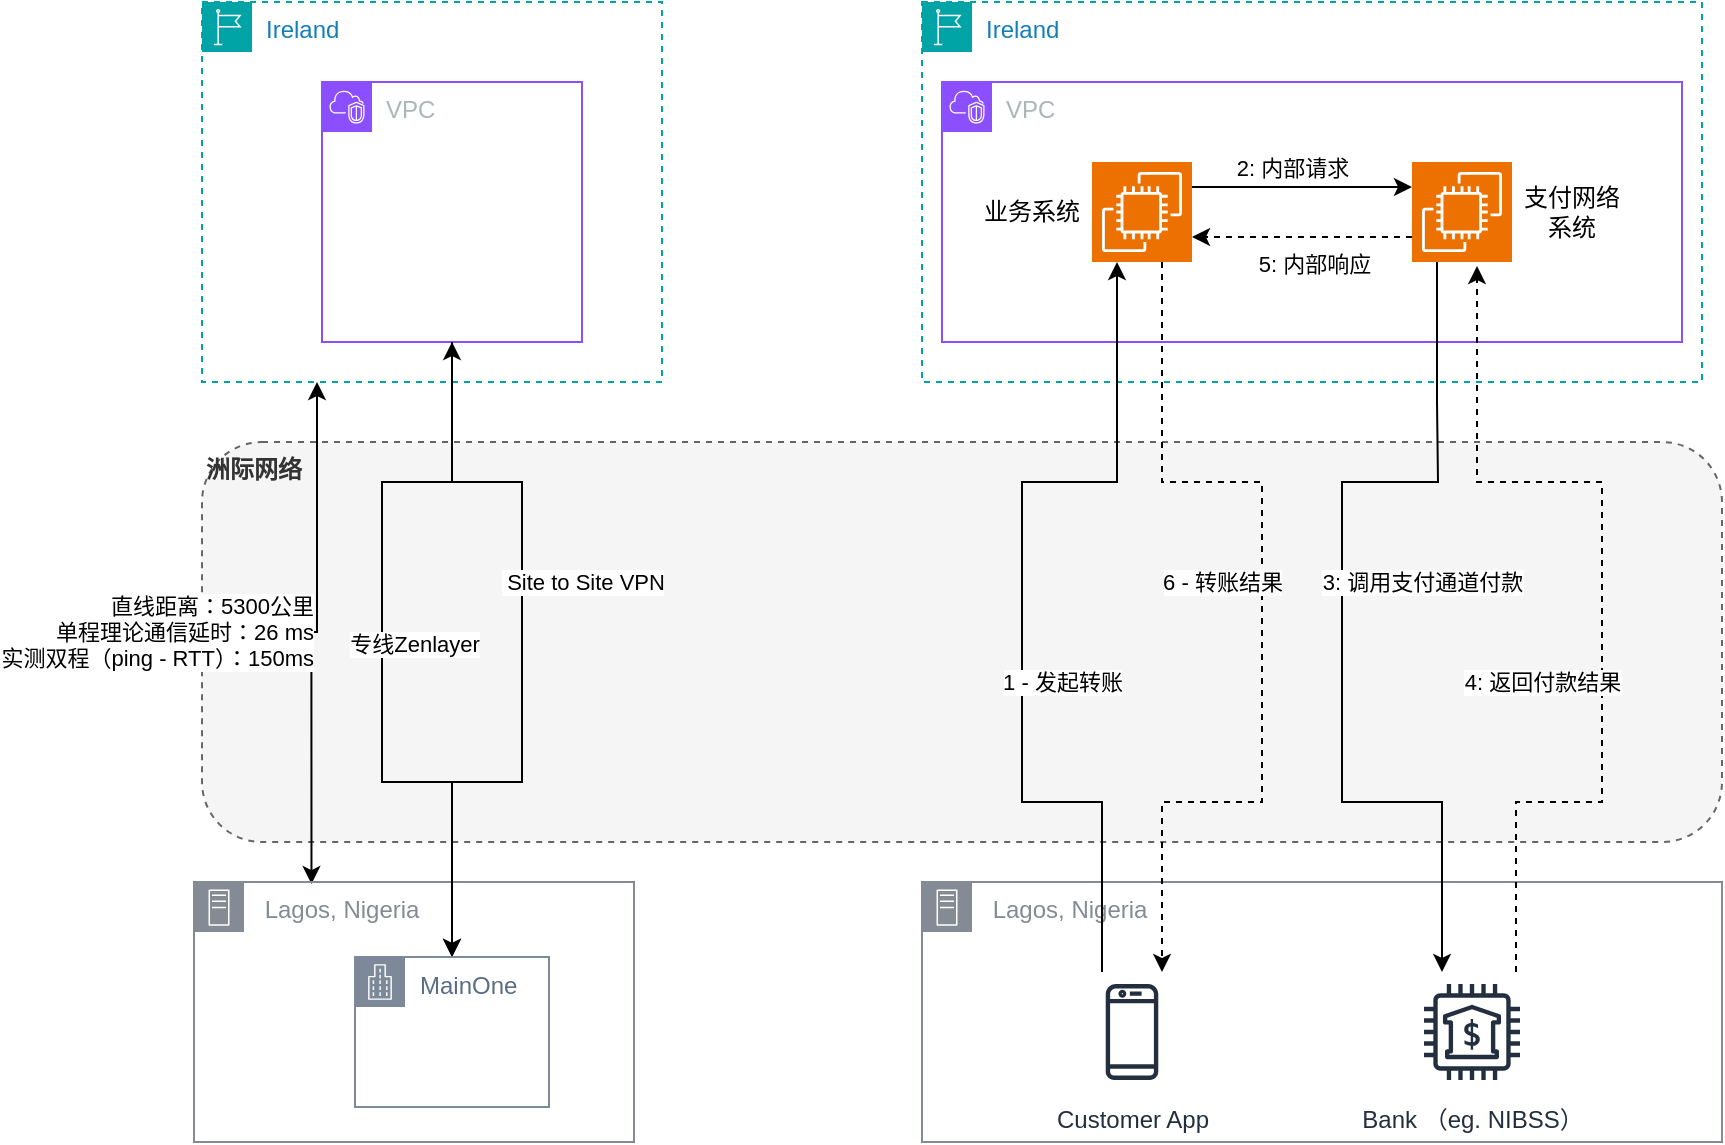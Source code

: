 <mxfile version="25.0.3">
  <diagram name="Page-1" id="vhnvMHrt_a1CEZoYM-v-">
    <mxGraphModel dx="2097" dy="683" grid="1" gridSize="10" guides="1" tooltips="1" connect="1" arrows="1" fold="1" page="1" pageScale="1" pageWidth="850" pageHeight="1100" math="0" shadow="0">
      <root>
        <mxCell id="0" />
        <mxCell id="1" parent="0" />
        <mxCell id="mci8jlUVSB_yOoJ_BDAq-36" value="洲际网络" style="rounded=1;whiteSpace=wrap;html=1;dashed=1;fillColor=#f5f5f5;fontColor=#333333;strokeColor=#666666;align=left;verticalAlign=top;fontStyle=1" vertex="1" parent="1">
          <mxGeometry x="40" y="300" width="760" height="200" as="geometry" />
        </mxCell>
        <mxCell id="mci8jlUVSB_yOoJ_BDAq-1" value="Ireland" style="points=[[0,0],[0.25,0],[0.5,0],[0.75,0],[1,0],[1,0.25],[1,0.5],[1,0.75],[1,1],[0.75,1],[0.5,1],[0.25,1],[0,1],[0,0.75],[0,0.5],[0,0.25]];outlineConnect=0;gradientColor=none;html=1;whiteSpace=wrap;fontSize=12;fontStyle=0;container=1;pointerEvents=0;collapsible=0;recursiveResize=0;shape=mxgraph.aws4.group;grIcon=mxgraph.aws4.group_region;strokeColor=#00A4A6;fillColor=none;verticalAlign=top;align=left;spacingLeft=30;fontColor=#147EBA;dashed=1;" vertex="1" parent="1">
          <mxGeometry x="40" y="80" width="230" height="190" as="geometry" />
        </mxCell>
        <mxCell id="mci8jlUVSB_yOoJ_BDAq-3" value="VPC" style="points=[[0,0],[0.25,0],[0.5,0],[0.75,0],[1,0],[1,0.25],[1,0.5],[1,0.75],[1,1],[0.75,1],[0.5,1],[0.25,1],[0,1],[0,0.75],[0,0.5],[0,0.25]];outlineConnect=0;gradientColor=none;html=1;whiteSpace=wrap;fontSize=12;fontStyle=0;container=1;pointerEvents=0;collapsible=0;recursiveResize=0;shape=mxgraph.aws4.group;grIcon=mxgraph.aws4.group_vpc2;strokeColor=#8C4FFF;fillColor=none;verticalAlign=top;align=left;spacingLeft=30;fontColor=#AAB7B8;dashed=0;" vertex="1" parent="mci8jlUVSB_yOoJ_BDAq-1">
          <mxGeometry x="60" y="40" width="130" height="130" as="geometry" />
        </mxCell>
        <mxCell id="mci8jlUVSB_yOoJ_BDAq-6" style="edgeStyle=orthogonalEdgeStyle;rounded=0;orthogonalLoop=1;jettySize=auto;html=1;entryX=0.25;entryY=1;entryDx=0;entryDy=0;startArrow=classic;startFill=1;exitX=0.267;exitY=0.008;exitDx=0;exitDy=0;exitPerimeter=0;" edge="1" parent="1" source="mci8jlUVSB_yOoJ_BDAq-5" target="mci8jlUVSB_yOoJ_BDAq-1">
          <mxGeometry relative="1" as="geometry" />
        </mxCell>
        <mxCell id="mci8jlUVSB_yOoJ_BDAq-7" value="直线距离：5300公里&lt;div&gt;单程理论通信延时：26 ms&lt;/div&gt;&lt;div&gt;实测双程（ping - RTT）：150ms&lt;/div&gt;" style="edgeLabel;html=1;align=right;verticalAlign=middle;resizable=0;points=[];" vertex="1" connectable="0" parent="mci8jlUVSB_yOoJ_BDAq-6">
          <mxGeometry x="0.015" y="1" relative="1" as="geometry">
            <mxPoint as="offset" />
          </mxGeometry>
        </mxCell>
        <mxCell id="mci8jlUVSB_yOoJ_BDAq-5" value="&amp;nbsp;Lagos, Nigeria" style="sketch=0;outlineConnect=0;gradientColor=none;html=1;whiteSpace=wrap;fontSize=12;fontStyle=0;shape=mxgraph.aws4.group;grIcon=mxgraph.aws4.group_on_premise;strokeColor=#858B94;fillColor=none;verticalAlign=top;align=left;spacingLeft=30;fontColor=#858B94;dashed=0;" vertex="1" parent="1">
          <mxGeometry x="36" y="520" width="220" height="130" as="geometry" />
        </mxCell>
        <mxCell id="mci8jlUVSB_yOoJ_BDAq-8" value="Ireland" style="points=[[0,0],[0.25,0],[0.5,0],[0.75,0],[1,0],[1,0.25],[1,0.5],[1,0.75],[1,1],[0.75,1],[0.5,1],[0.25,1],[0,1],[0,0.75],[0,0.5],[0,0.25]];outlineConnect=0;gradientColor=none;html=1;whiteSpace=wrap;fontSize=12;fontStyle=0;container=1;pointerEvents=0;collapsible=0;recursiveResize=0;shape=mxgraph.aws4.group;grIcon=mxgraph.aws4.group_region;strokeColor=#00A4A6;fillColor=none;verticalAlign=top;align=left;spacingLeft=30;fontColor=#147EBA;dashed=1;" vertex="1" parent="1">
          <mxGeometry x="400" y="80" width="390" height="190" as="geometry" />
        </mxCell>
        <mxCell id="mci8jlUVSB_yOoJ_BDAq-9" value="VPC" style="points=[[0,0],[0.25,0],[0.5,0],[0.75,0],[1,0],[1,0.25],[1,0.5],[1,0.75],[1,1],[0.75,1],[0.5,1],[0.25,1],[0,1],[0,0.75],[0,0.5],[0,0.25]];outlineConnect=0;gradientColor=none;html=1;whiteSpace=wrap;fontSize=12;fontStyle=0;container=1;pointerEvents=0;collapsible=0;recursiveResize=0;shape=mxgraph.aws4.group;grIcon=mxgraph.aws4.group_vpc2;strokeColor=#8C4FFF;fillColor=none;verticalAlign=top;align=left;spacingLeft=30;fontColor=#AAB7B8;dashed=0;" vertex="1" parent="mci8jlUVSB_yOoJ_BDAq-8">
          <mxGeometry x="10" y="40" width="370" height="130" as="geometry" />
        </mxCell>
        <mxCell id="mci8jlUVSB_yOoJ_BDAq-19" value="" style="sketch=0;points=[[0,0,0],[0.25,0,0],[0.5,0,0],[0.75,0,0],[1,0,0],[0,1,0],[0.25,1,0],[0.5,1,0],[0.75,1,0],[1,1,0],[0,0.25,0],[0,0.5,0],[0,0.75,0],[1,0.25,0],[1,0.5,0],[1,0.75,0]];outlineConnect=0;fontColor=#232F3E;fillColor=#ED7100;strokeColor=#ffffff;dashed=0;verticalLabelPosition=bottom;verticalAlign=top;align=center;html=1;fontSize=12;fontStyle=0;aspect=fixed;shape=mxgraph.aws4.resourceIcon;resIcon=mxgraph.aws4.ec2;" vertex="1" parent="mci8jlUVSB_yOoJ_BDAq-9">
          <mxGeometry x="75" y="40" width="50" height="50" as="geometry" />
        </mxCell>
        <mxCell id="mci8jlUVSB_yOoJ_BDAq-20" value="" style="sketch=0;points=[[0,0,0],[0.25,0,0],[0.5,0,0],[0.75,0,0],[1,0,0],[0,1,0],[0.25,1,0],[0.5,1,0],[0.75,1,0],[1,1,0],[0,0.25,0],[0,0.5,0],[0,0.75,0],[1,0.25,0],[1,0.5,0],[1,0.75,0]];outlineConnect=0;fontColor=#232F3E;fillColor=#ED7100;strokeColor=#ffffff;dashed=0;verticalLabelPosition=bottom;verticalAlign=top;align=center;html=1;fontSize=12;fontStyle=0;aspect=fixed;shape=mxgraph.aws4.resourceIcon;resIcon=mxgraph.aws4.ec2;" vertex="1" parent="mci8jlUVSB_yOoJ_BDAq-9">
          <mxGeometry x="235" y="40" width="50" height="50" as="geometry" />
        </mxCell>
        <mxCell id="mci8jlUVSB_yOoJ_BDAq-23" style="edgeStyle=orthogonalEdgeStyle;rounded=0;orthogonalLoop=1;jettySize=auto;html=1;entryX=0;entryY=0.25;entryDx=0;entryDy=0;entryPerimeter=0;exitX=1;exitY=0.25;exitDx=0;exitDy=0;exitPerimeter=0;" edge="1" parent="mci8jlUVSB_yOoJ_BDAq-9" source="mci8jlUVSB_yOoJ_BDAq-19" target="mci8jlUVSB_yOoJ_BDAq-20">
          <mxGeometry relative="1" as="geometry" />
        </mxCell>
        <mxCell id="mci8jlUVSB_yOoJ_BDAq-25" value="2: 内部请求" style="edgeLabel;html=1;align=center;verticalAlign=middle;resizable=0;points=[];" vertex="1" connectable="0" parent="mci8jlUVSB_yOoJ_BDAq-23">
          <mxGeometry x="-0.236" relative="1" as="geometry">
            <mxPoint x="8" y="-10" as="offset" />
          </mxGeometry>
        </mxCell>
        <mxCell id="mci8jlUVSB_yOoJ_BDAq-29" style="edgeStyle=orthogonalEdgeStyle;rounded=0;orthogonalLoop=1;jettySize=auto;html=1;entryX=1;entryY=0.75;entryDx=0;entryDy=0;entryPerimeter=0;exitX=0;exitY=0.75;exitDx=0;exitDy=0;exitPerimeter=0;dashed=1;" edge="1" parent="mci8jlUVSB_yOoJ_BDAq-9" source="mci8jlUVSB_yOoJ_BDAq-20" target="mci8jlUVSB_yOoJ_BDAq-19">
          <mxGeometry relative="1" as="geometry" />
        </mxCell>
        <mxCell id="mci8jlUVSB_yOoJ_BDAq-30" value="5: 内部响应" style="edgeLabel;html=1;align=center;verticalAlign=middle;resizable=0;points=[];" vertex="1" connectable="0" parent="mci8jlUVSB_yOoJ_BDAq-29">
          <mxGeometry x="0.191" y="-1" relative="1" as="geometry">
            <mxPoint x="16" y="14" as="offset" />
          </mxGeometry>
        </mxCell>
        <mxCell id="mci8jlUVSB_yOoJ_BDAq-31" value="支付网络系统" style="text;html=1;align=center;verticalAlign=middle;whiteSpace=wrap;rounded=0;" vertex="1" parent="mci8jlUVSB_yOoJ_BDAq-9">
          <mxGeometry x="285" y="50" width="60" height="30" as="geometry" />
        </mxCell>
        <mxCell id="mci8jlUVSB_yOoJ_BDAq-32" value="业务系统" style="text;html=1;align=center;verticalAlign=middle;whiteSpace=wrap;rounded=0;" vertex="1" parent="mci8jlUVSB_yOoJ_BDAq-9">
          <mxGeometry x="15" y="50" width="60" height="30" as="geometry" />
        </mxCell>
        <mxCell id="mci8jlUVSB_yOoJ_BDAq-12" value="&amp;nbsp;Lagos, Nigeria" style="sketch=0;outlineConnect=0;gradientColor=none;html=1;whiteSpace=wrap;fontSize=12;fontStyle=0;shape=mxgraph.aws4.group;grIcon=mxgraph.aws4.group_on_premise;strokeColor=#858B94;fillColor=none;verticalAlign=top;align=left;spacingLeft=30;fontColor=#858B94;dashed=0;" vertex="1" parent="1">
          <mxGeometry x="400" y="520" width="400" height="130" as="geometry" />
        </mxCell>
        <mxCell id="mci8jlUVSB_yOoJ_BDAq-13" value="Customer App" style="sketch=0;outlineConnect=0;fontColor=#232F3E;gradientColor=none;strokeColor=#232F3E;fillColor=#ffffff;dashed=0;verticalLabelPosition=bottom;verticalAlign=top;align=center;html=1;fontSize=12;fontStyle=0;aspect=fixed;shape=mxgraph.aws4.resourceIcon;resIcon=mxgraph.aws4.mobile_client;" vertex="1" parent="1">
          <mxGeometry x="475" y="565" width="60" height="60" as="geometry" />
        </mxCell>
        <mxCell id="mci8jlUVSB_yOoJ_BDAq-14" value="Bank （eg. NIBSS）" style="sketch=0;outlineConnect=0;fontColor=#232F3E;gradientColor=none;strokeColor=#232F3E;fillColor=#ffffff;dashed=0;verticalLabelPosition=bottom;verticalAlign=top;align=center;html=1;fontSize=12;fontStyle=0;aspect=fixed;shape=mxgraph.aws4.resourceIcon;resIcon=mxgraph.aws4.bank;" vertex="1" parent="1">
          <mxGeometry x="645" y="565" width="60" height="60" as="geometry" />
        </mxCell>
        <mxCell id="mci8jlUVSB_yOoJ_BDAq-21" style="edgeStyle=orthogonalEdgeStyle;rounded=0;orthogonalLoop=1;jettySize=auto;html=1;entryX=0.25;entryY=1;entryDx=0;entryDy=0;entryPerimeter=0;" edge="1" parent="1" source="mci8jlUVSB_yOoJ_BDAq-13" target="mci8jlUVSB_yOoJ_BDAq-19">
          <mxGeometry relative="1" as="geometry">
            <Array as="points">
              <mxPoint x="490" y="480" />
              <mxPoint x="450" y="480" />
              <mxPoint x="450" y="320" />
              <mxPoint x="498" y="320" />
            </Array>
          </mxGeometry>
        </mxCell>
        <mxCell id="mci8jlUVSB_yOoJ_BDAq-22" value="1 - 发起转账" style="edgeLabel;html=1;align=center;verticalAlign=middle;resizable=0;points=[];" vertex="1" connectable="0" parent="mci8jlUVSB_yOoJ_BDAq-21">
          <mxGeometry x="-0.104" y="-1" relative="1" as="geometry">
            <mxPoint x="19" y="13" as="offset" />
          </mxGeometry>
        </mxCell>
        <mxCell id="mci8jlUVSB_yOoJ_BDAq-24" style="edgeStyle=orthogonalEdgeStyle;rounded=0;orthogonalLoop=1;jettySize=auto;html=1;exitX=0.25;exitY=1;exitDx=0;exitDy=0;exitPerimeter=0;" edge="1" parent="1" source="mci8jlUVSB_yOoJ_BDAq-20" target="mci8jlUVSB_yOoJ_BDAq-14">
          <mxGeometry relative="1" as="geometry">
            <Array as="points">
              <mxPoint x="657" y="280" />
              <mxPoint x="658" y="280" />
              <mxPoint x="658" y="320" />
              <mxPoint x="610" y="320" />
              <mxPoint x="610" y="480" />
              <mxPoint x="660" y="480" />
            </Array>
          </mxGeometry>
        </mxCell>
        <mxCell id="mci8jlUVSB_yOoJ_BDAq-26" value="3: 调用支付通道付款" style="edgeLabel;html=1;align=center;verticalAlign=middle;resizable=0;points=[];" vertex="1" connectable="0" parent="mci8jlUVSB_yOoJ_BDAq-24">
          <mxGeometry x="0.092" y="1" relative="1" as="geometry">
            <mxPoint x="39" y="-39" as="offset" />
          </mxGeometry>
        </mxCell>
        <mxCell id="mci8jlUVSB_yOoJ_BDAq-27" style="edgeStyle=orthogonalEdgeStyle;rounded=0;orthogonalLoop=1;jettySize=auto;html=1;entryX=0.75;entryY=1;entryDx=0;entryDy=0;entryPerimeter=0;dashed=1;" edge="1" parent="1" source="mci8jlUVSB_yOoJ_BDAq-14">
          <mxGeometry relative="1" as="geometry">
            <mxPoint x="697" y="592" as="sourcePoint" />
            <mxPoint x="677.5" y="212" as="targetPoint" />
            <Array as="points">
              <mxPoint x="697" y="480" />
              <mxPoint x="740" y="480" />
              <mxPoint x="740" y="320" />
              <mxPoint x="677" y="320" />
            </Array>
          </mxGeometry>
        </mxCell>
        <mxCell id="mci8jlUVSB_yOoJ_BDAq-28" value="4: 返回付款结果" style="edgeLabel;html=1;align=center;verticalAlign=middle;resizable=0;points=[];" vertex="1" connectable="0" parent="mci8jlUVSB_yOoJ_BDAq-27">
          <mxGeometry x="-0.278" y="2" relative="1" as="geometry">
            <mxPoint x="-28" y="-23" as="offset" />
          </mxGeometry>
        </mxCell>
        <mxCell id="mci8jlUVSB_yOoJ_BDAq-33" style="edgeStyle=orthogonalEdgeStyle;rounded=0;orthogonalLoop=1;jettySize=auto;html=1;dashed=1;" edge="1" parent="1" source="mci8jlUVSB_yOoJ_BDAq-19" target="mci8jlUVSB_yOoJ_BDAq-13">
          <mxGeometry relative="1" as="geometry">
            <mxPoint x="530" y="500" as="targetPoint" />
            <Array as="points">
              <mxPoint x="520" y="320" />
              <mxPoint x="570" y="320" />
              <mxPoint x="570" y="480" />
              <mxPoint x="520" y="480" />
            </Array>
          </mxGeometry>
        </mxCell>
        <mxCell id="mci8jlUVSB_yOoJ_BDAq-35" value="6 - 转账结果" style="edgeLabel;html=1;align=center;verticalAlign=middle;resizable=0;points=[];" vertex="1" connectable="0" parent="mci8jlUVSB_yOoJ_BDAq-33">
          <mxGeometry x="-0.038" y="1" relative="1" as="geometry">
            <mxPoint x="-21" y="-9" as="offset" />
          </mxGeometry>
        </mxCell>
        <mxCell id="mci8jlUVSB_yOoJ_BDAq-37" style="edgeStyle=orthogonalEdgeStyle;rounded=0;orthogonalLoop=1;jettySize=auto;html=1;exitX=0.5;exitY=1;exitDx=0;exitDy=0;startArrow=classic;startFill=1;entryX=0.5;entryY=0;entryDx=0;entryDy=0;" edge="1" parent="1" source="mci8jlUVSB_yOoJ_BDAq-3" target="mci8jlUVSB_yOoJ_BDAq-39">
          <mxGeometry relative="1" as="geometry">
            <Array as="points">
              <mxPoint x="165" y="320" />
              <mxPoint x="130" y="320" />
              <mxPoint x="130" y="470" />
              <mxPoint x="165" y="470" />
            </Array>
          </mxGeometry>
        </mxCell>
        <mxCell id="mci8jlUVSB_yOoJ_BDAq-40" value="专线Zenlayer" style="edgeLabel;html=1;align=center;verticalAlign=middle;resizable=0;points=[];" vertex="1" connectable="0" parent="mci8jlUVSB_yOoJ_BDAq-37">
          <mxGeometry x="-0.054" y="-1" relative="1" as="geometry">
            <mxPoint x="17" y="7" as="offset" />
          </mxGeometry>
        </mxCell>
        <mxCell id="mci8jlUVSB_yOoJ_BDAq-38" style="edgeStyle=orthogonalEdgeStyle;rounded=0;orthogonalLoop=1;jettySize=auto;html=1;exitX=0.5;exitY=1;exitDx=0;exitDy=0;entryX=0.5;entryY=0;entryDx=0;entryDy=0;" edge="1" parent="1" source="mci8jlUVSB_yOoJ_BDAq-3" target="mci8jlUVSB_yOoJ_BDAq-39">
          <mxGeometry relative="1" as="geometry">
            <mxPoint x="196.5" y="250" as="sourcePoint" />
            <mxPoint x="198" y="520" as="targetPoint" />
            <Array as="points">
              <mxPoint x="165" y="320" />
              <mxPoint x="200" y="320" />
              <mxPoint x="200" y="470" />
              <mxPoint x="165" y="470" />
            </Array>
          </mxGeometry>
        </mxCell>
        <mxCell id="mci8jlUVSB_yOoJ_BDAq-41" value="&amp;nbsp;Site to Site VPN" style="edgeLabel;html=1;align=center;verticalAlign=middle;resizable=0;points=[];" vertex="1" connectable="0" parent="mci8jlUVSB_yOoJ_BDAq-38">
          <mxGeometry x="-0.057" relative="1" as="geometry">
            <mxPoint x="30" y="-23" as="offset" />
          </mxGeometry>
        </mxCell>
        <mxCell id="mci8jlUVSB_yOoJ_BDAq-39" value="MainOne" style="points=[[0,0],[0.25,0],[0.5,0],[0.75,0],[1,0],[1,0.25],[1,0.5],[1,0.75],[1,1],[0.75,1],[0.5,1],[0.25,1],[0,1],[0,0.75],[0,0.5],[0,0.25]];outlineConnect=0;gradientColor=none;html=1;whiteSpace=wrap;fontSize=12;fontStyle=0;container=1;pointerEvents=0;collapsible=0;recursiveResize=0;shape=mxgraph.aws4.group;grIcon=mxgraph.aws4.group_corporate_data_center;strokeColor=#7D8998;fillColor=none;verticalAlign=top;align=left;spacingLeft=30;fontColor=#5A6C86;dashed=0;" vertex="1" parent="1">
          <mxGeometry x="116.5" y="557.5" width="97" height="75" as="geometry" />
        </mxCell>
      </root>
    </mxGraphModel>
  </diagram>
</mxfile>
